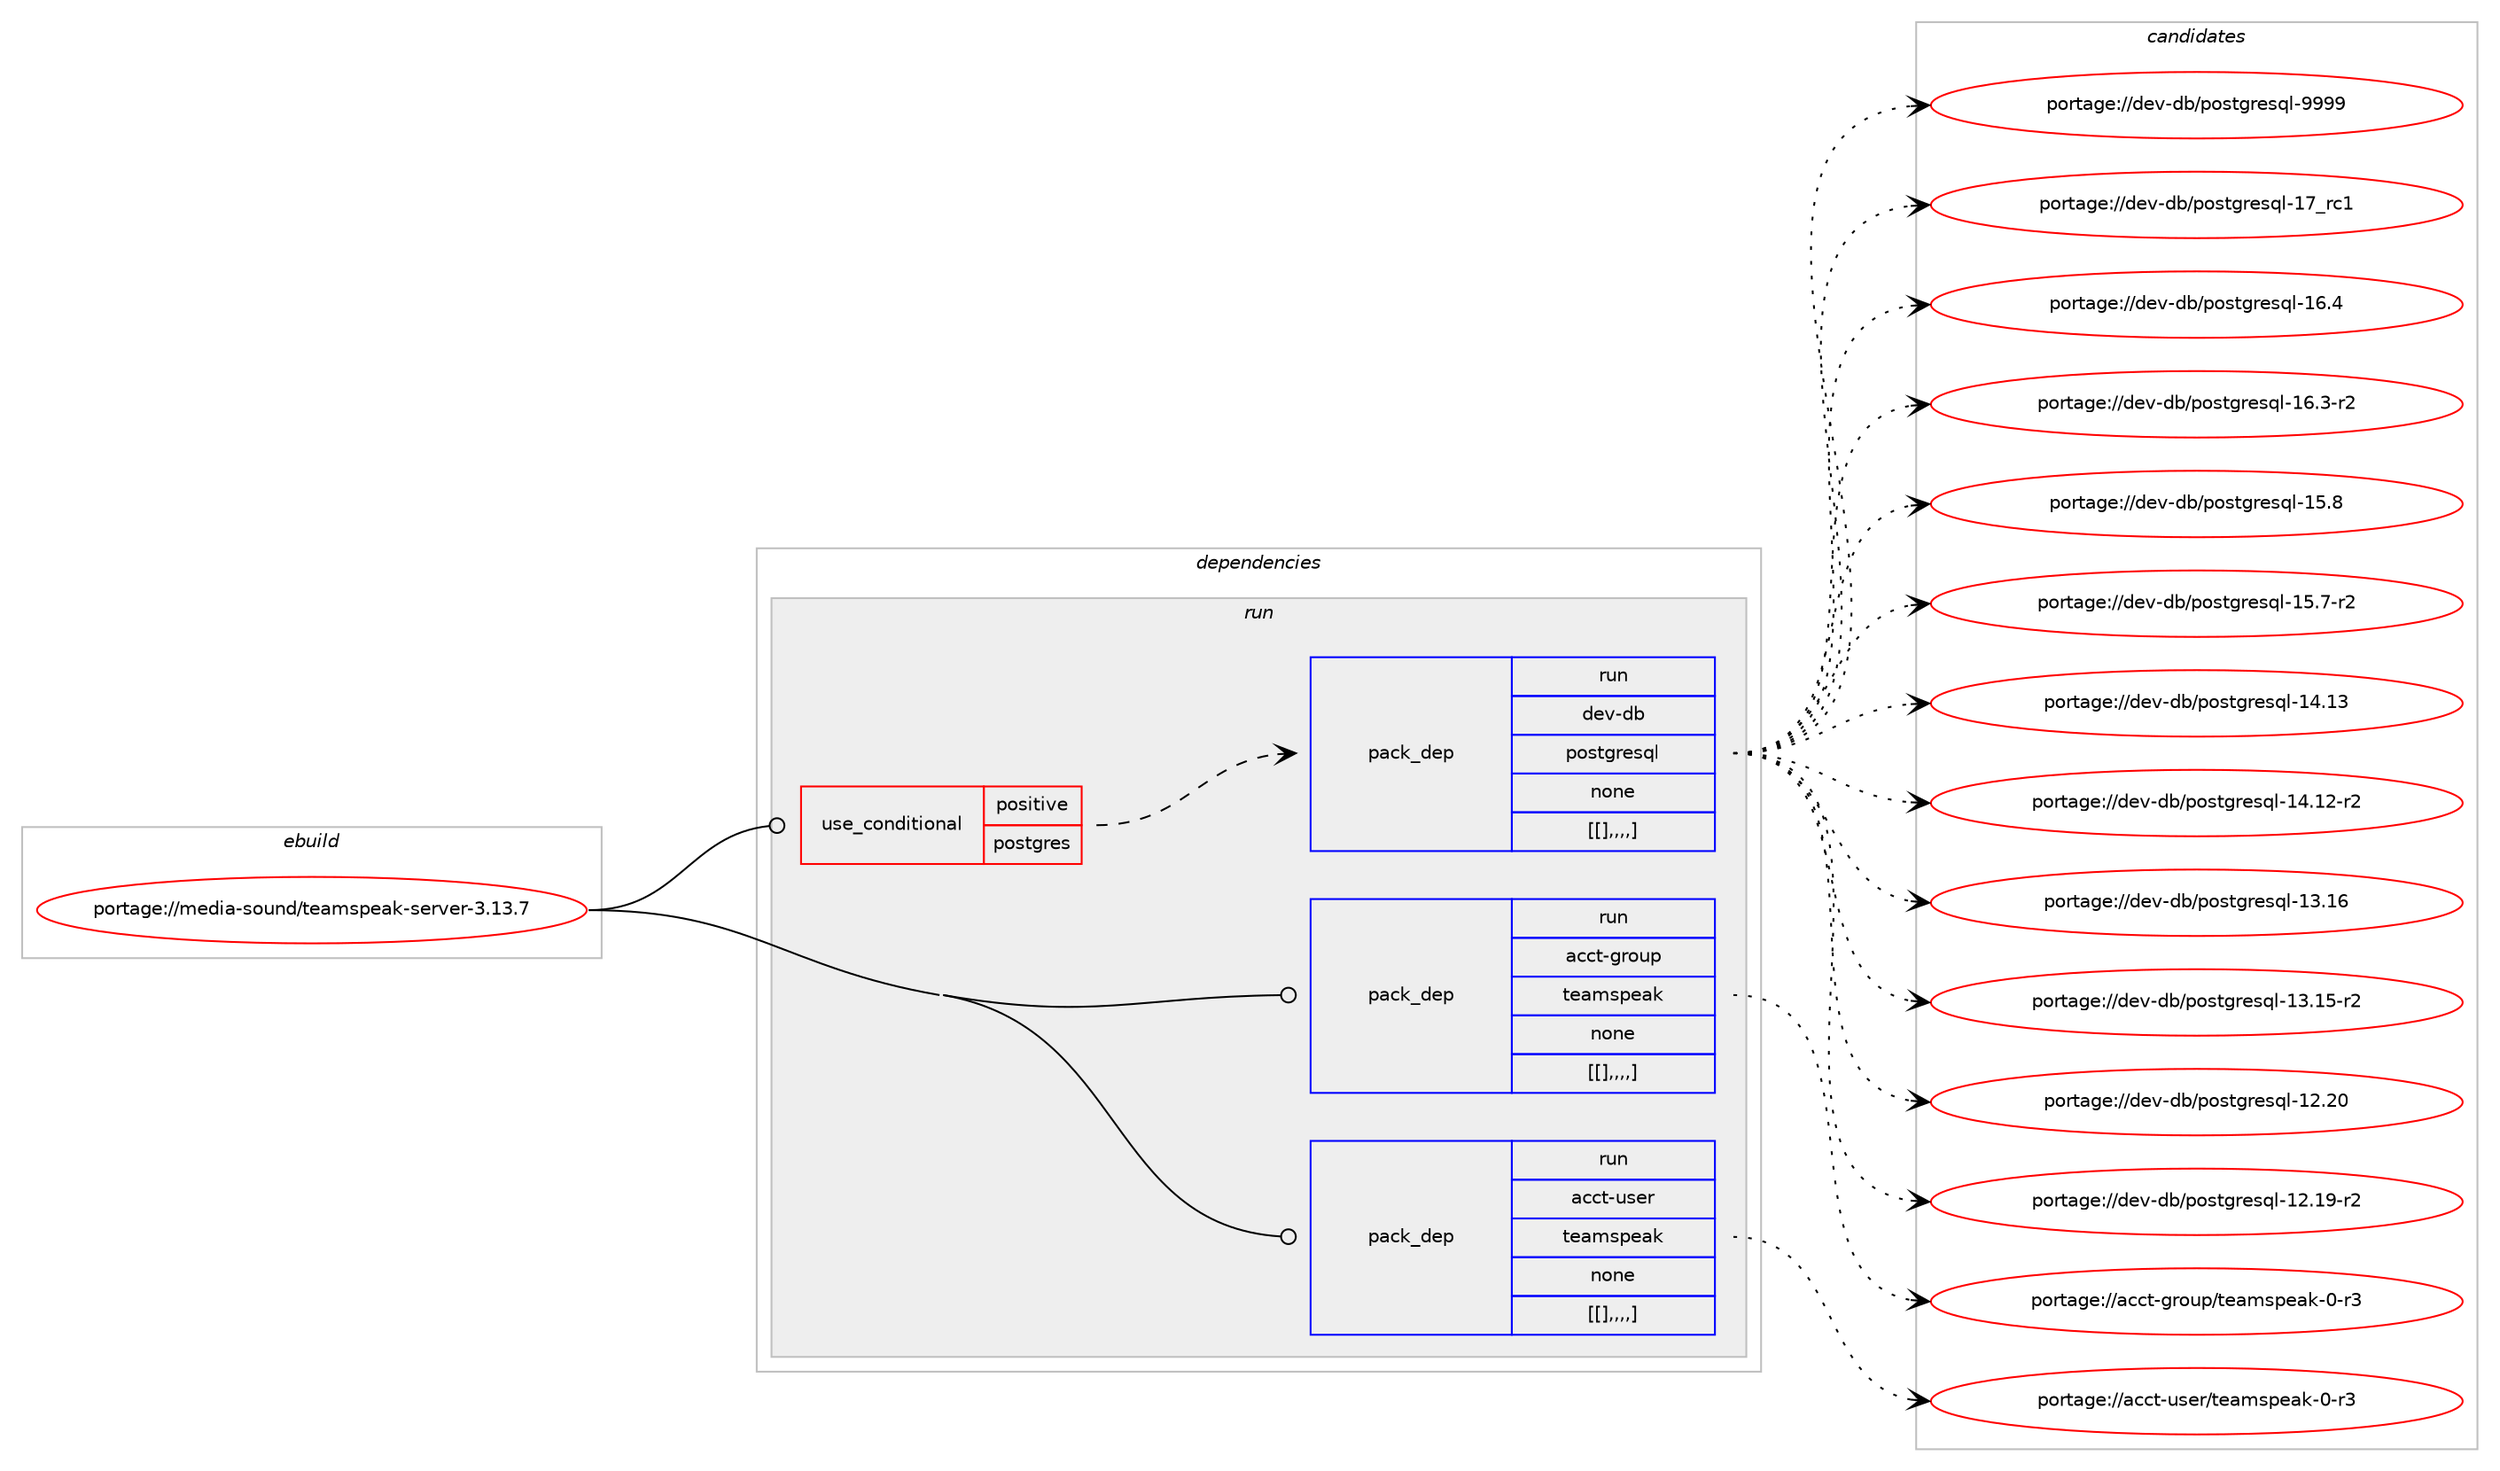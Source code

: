 digraph prolog {

# *************
# Graph options
# *************

newrank=true;
concentrate=true;
compound=true;
graph [rankdir=LR,fontname=Helvetica,fontsize=10,ranksep=1.5];#, ranksep=2.5, nodesep=0.2];
edge  [arrowhead=vee];
node  [fontname=Helvetica,fontsize=10];

# **********
# The ebuild
# **********

subgraph cluster_leftcol {
color=gray;
label=<<i>ebuild</i>>;
id [label="portage://media-sound/teamspeak-server-3.13.7", color=red, width=4, href="../media-sound/teamspeak-server-3.13.7.svg"];
}

# ****************
# The dependencies
# ****************

subgraph cluster_midcol {
color=gray;
label=<<i>dependencies</i>>;
subgraph cluster_compile {
fillcolor="#eeeeee";
style=filled;
label=<<i>compile</i>>;
}
subgraph cluster_compileandrun {
fillcolor="#eeeeee";
style=filled;
label=<<i>compile and run</i>>;
}
subgraph cluster_run {
fillcolor="#eeeeee";
style=filled;
label=<<i>run</i>>;
subgraph cond85735 {
dependency339336 [label=<<TABLE BORDER="0" CELLBORDER="1" CELLSPACING="0" CELLPADDING="4"><TR><TD ROWSPAN="3" CELLPADDING="10">use_conditional</TD></TR><TR><TD>positive</TD></TR><TR><TD>postgres</TD></TR></TABLE>>, shape=none, color=red];
subgraph pack250954 {
dependency339337 [label=<<TABLE BORDER="0" CELLBORDER="1" CELLSPACING="0" CELLPADDING="4" WIDTH="220"><TR><TD ROWSPAN="6" CELLPADDING="30">pack_dep</TD></TR><TR><TD WIDTH="110">run</TD></TR><TR><TD>dev-db</TD></TR><TR><TD>postgresql</TD></TR><TR><TD>none</TD></TR><TR><TD>[[],,,,]</TD></TR></TABLE>>, shape=none, color=blue];
}
dependency339336:e -> dependency339337:w [weight=20,style="dashed",arrowhead="vee"];
}
id:e -> dependency339336:w [weight=20,style="solid",arrowhead="odot"];
subgraph pack250955 {
dependency339338 [label=<<TABLE BORDER="0" CELLBORDER="1" CELLSPACING="0" CELLPADDING="4" WIDTH="220"><TR><TD ROWSPAN="6" CELLPADDING="30">pack_dep</TD></TR><TR><TD WIDTH="110">run</TD></TR><TR><TD>acct-group</TD></TR><TR><TD>teamspeak</TD></TR><TR><TD>none</TD></TR><TR><TD>[[],,,,]</TD></TR></TABLE>>, shape=none, color=blue];
}
id:e -> dependency339338:w [weight=20,style="solid",arrowhead="odot"];
subgraph pack250956 {
dependency339339 [label=<<TABLE BORDER="0" CELLBORDER="1" CELLSPACING="0" CELLPADDING="4" WIDTH="220"><TR><TD ROWSPAN="6" CELLPADDING="30">pack_dep</TD></TR><TR><TD WIDTH="110">run</TD></TR><TR><TD>acct-user</TD></TR><TR><TD>teamspeak</TD></TR><TR><TD>none</TD></TR><TR><TD>[[],,,,]</TD></TR></TABLE>>, shape=none, color=blue];
}
id:e -> dependency339339:w [weight=20,style="solid",arrowhead="odot"];
}
}

# **************
# The candidates
# **************

subgraph cluster_choices {
rank=same;
color=gray;
label=<<i>candidates</i>>;

subgraph choice250954 {
color=black;
nodesep=1;
choice1001011184510098471121111151161031141011151131084557575757 [label="portage://dev-db/postgresql-9999", color=red, width=4,href="../dev-db/postgresql-9999.svg"];
choice100101118451009847112111115116103114101115113108454955951149949 [label="portage://dev-db/postgresql-17_rc1", color=red, width=4,href="../dev-db/postgresql-17_rc1.svg"];
choice1001011184510098471121111151161031141011151131084549544652 [label="portage://dev-db/postgresql-16.4", color=red, width=4,href="../dev-db/postgresql-16.4.svg"];
choice10010111845100984711211111511610311410111511310845495446514511450 [label="portage://dev-db/postgresql-16.3-r2", color=red, width=4,href="../dev-db/postgresql-16.3-r2.svg"];
choice1001011184510098471121111151161031141011151131084549534656 [label="portage://dev-db/postgresql-15.8", color=red, width=4,href="../dev-db/postgresql-15.8.svg"];
choice10010111845100984711211111511610311410111511310845495346554511450 [label="portage://dev-db/postgresql-15.7-r2", color=red, width=4,href="../dev-db/postgresql-15.7-r2.svg"];
choice100101118451009847112111115116103114101115113108454952464951 [label="portage://dev-db/postgresql-14.13", color=red, width=4,href="../dev-db/postgresql-14.13.svg"];
choice1001011184510098471121111151161031141011151131084549524649504511450 [label="portage://dev-db/postgresql-14.12-r2", color=red, width=4,href="../dev-db/postgresql-14.12-r2.svg"];
choice100101118451009847112111115116103114101115113108454951464954 [label="portage://dev-db/postgresql-13.16", color=red, width=4,href="../dev-db/postgresql-13.16.svg"];
choice1001011184510098471121111151161031141011151131084549514649534511450 [label="portage://dev-db/postgresql-13.15-r2", color=red, width=4,href="../dev-db/postgresql-13.15-r2.svg"];
choice100101118451009847112111115116103114101115113108454950465048 [label="portage://dev-db/postgresql-12.20", color=red, width=4,href="../dev-db/postgresql-12.20.svg"];
choice1001011184510098471121111151161031141011151131084549504649574511450 [label="portage://dev-db/postgresql-12.19-r2", color=red, width=4,href="../dev-db/postgresql-12.19-r2.svg"];
dependency339337:e -> choice1001011184510098471121111151161031141011151131084557575757:w [style=dotted,weight="100"];
dependency339337:e -> choice100101118451009847112111115116103114101115113108454955951149949:w [style=dotted,weight="100"];
dependency339337:e -> choice1001011184510098471121111151161031141011151131084549544652:w [style=dotted,weight="100"];
dependency339337:e -> choice10010111845100984711211111511610311410111511310845495446514511450:w [style=dotted,weight="100"];
dependency339337:e -> choice1001011184510098471121111151161031141011151131084549534656:w [style=dotted,weight="100"];
dependency339337:e -> choice10010111845100984711211111511610311410111511310845495346554511450:w [style=dotted,weight="100"];
dependency339337:e -> choice100101118451009847112111115116103114101115113108454952464951:w [style=dotted,weight="100"];
dependency339337:e -> choice1001011184510098471121111151161031141011151131084549524649504511450:w [style=dotted,weight="100"];
dependency339337:e -> choice100101118451009847112111115116103114101115113108454951464954:w [style=dotted,weight="100"];
dependency339337:e -> choice1001011184510098471121111151161031141011151131084549514649534511450:w [style=dotted,weight="100"];
dependency339337:e -> choice100101118451009847112111115116103114101115113108454950465048:w [style=dotted,weight="100"];
dependency339337:e -> choice1001011184510098471121111151161031141011151131084549504649574511450:w [style=dotted,weight="100"];
}
subgraph choice250955 {
color=black;
nodesep=1;
choice9799991164510311411111711247116101971091151121019710745484511451 [label="portage://acct-group/teamspeak-0-r3", color=red, width=4,href="../acct-group/teamspeak-0-r3.svg"];
dependency339338:e -> choice9799991164510311411111711247116101971091151121019710745484511451:w [style=dotted,weight="100"];
}
subgraph choice250956 {
color=black;
nodesep=1;
choice9799991164511711510111447116101971091151121019710745484511451 [label="portage://acct-user/teamspeak-0-r3", color=red, width=4,href="../acct-user/teamspeak-0-r3.svg"];
dependency339339:e -> choice9799991164511711510111447116101971091151121019710745484511451:w [style=dotted,weight="100"];
}
}

}
